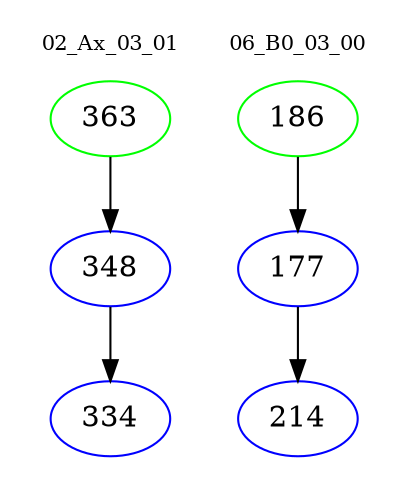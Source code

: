 digraph{
subgraph cluster_0 {
color = white
label = "02_Ax_03_01";
fontsize=10;
T0_363 [label="363", color="green"]
T0_363 -> T0_348 [color="black"]
T0_348 [label="348", color="blue"]
T0_348 -> T0_334 [color="black"]
T0_334 [label="334", color="blue"]
}
subgraph cluster_1 {
color = white
label = "06_B0_03_00";
fontsize=10;
T1_186 [label="186", color="green"]
T1_186 -> T1_177 [color="black"]
T1_177 [label="177", color="blue"]
T1_177 -> T1_214 [color="black"]
T1_214 [label="214", color="blue"]
}
}
